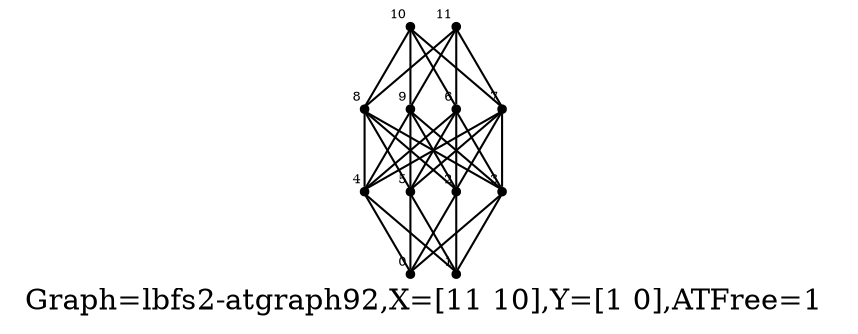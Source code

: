 /* Created by igraph 0.8.0-pre+0200568 */
graph {
  graph [
    label="Graph=lbfs2-atgraph92,X=[11 10],Y=[1 0],ATFree=1 "
    labelloc=bottom
  ];
  0 [
    pos="-0.100000,2.000000!"
    shape=point
    fontsize=6
    xlabel=0
  ];
  1 [
    pos="0.000000,1.000000!"
    shape=point
    fontsize=6
    xlabel=1
  ];
  2 [
    pos="0.900000,3.000000!"
    shape=point
    fontsize=6
    xlabel=2
  ];
  3 [
    pos="1.000000,2.000000!"
    shape=point
    fontsize=6
    xlabel=3
  ];
  4 [
    pos="0.900000,1.000000!"
    shape=point
    fontsize=6
    xlabel=4
  ];
  5 [
    pos="1.000000,0.000000!"
    shape=point
    fontsize=6
    xlabel=5
  ];
  6 [
    pos="1.900000,3.000000!"
    shape=point
    fontsize=6
    xlabel=6
  ];
  7 [
    pos="2.000000,2.000000!"
    shape=point
    fontsize=6
    xlabel=7
  ];
  8 [
    pos="1.900000,1.000000!"
    shape=point
    fontsize=6
    xlabel=8
  ];
  9 [
    pos="2.000000,0.000000!"
    shape=point
    fontsize=6
    xlabel=9
  ];
  10 [
    pos="2.900000,2.000000!"
    shape=point
    fontsize=6
    xlabel=10
  ];
  11 [
    pos="3.000000,1.000000!"
    shape=point
    fontsize=6
    xlabel=11
  ];

  2 -- 0;
  3 -- 0;
  4 -- 0;
  5 -- 0;
  2 -- 1;
  3 -- 1;
  4 -- 1;
  5 -- 1;
  6 -- 2;
  7 -- 2;
  8 -- 2;
  9 -- 2;
  6 -- 3;
  7 -- 3;
  8 -- 3;
  9 -- 3;
  6 -- 4;
  7 -- 4;
  8 -- 4;
  9 -- 4;
  6 -- 5;
  7 -- 5;
  8 -- 5;
  9 -- 5;
  10 -- 6;
  11 -- 6;
  10 -- 7;
  11 -- 7;
  10 -- 8;
  11 -- 8;
  10 -- 9;
  11 -- 9;
}
